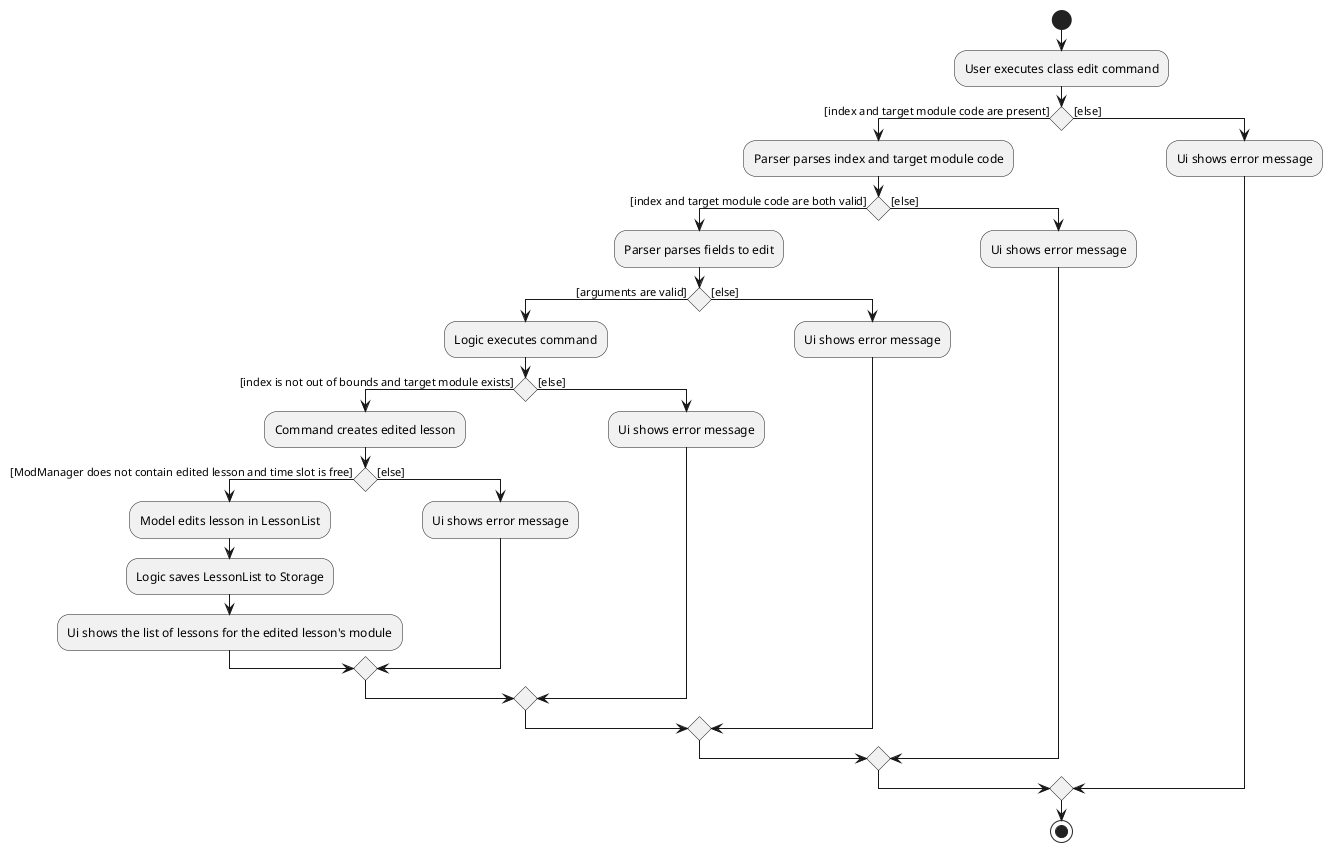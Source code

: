 @startuml
start
:User executes class edit command;
if () then ([index and target module code are present])
    :Parser parses index and target module code;
    if () then ([index and target module code are both valid])
        :Parser parses fields to edit;
        if () then ([arguments are valid])
            :Logic executes command;
            if () then ([index is not out of bounds and target module exists])
                :Command creates edited lesson;
                if () then ([ModManager does not contain edited lesson and time slot is free])
                    :Model edits lesson in LessonList;
                    :Logic saves LessonList to Storage;
                    :Ui shows the list of lessons for the edited lesson's module;
                else ([else])
                    :Ui shows error message;
                endif
            else ([else])
                :Ui shows error message;
            endif
        else ([else])
            :Ui shows error message;
        endif
    else ([else])
        :Ui shows error message;
    endif
else([else])
    :Ui shows error message;
endif
stop
@enduml
